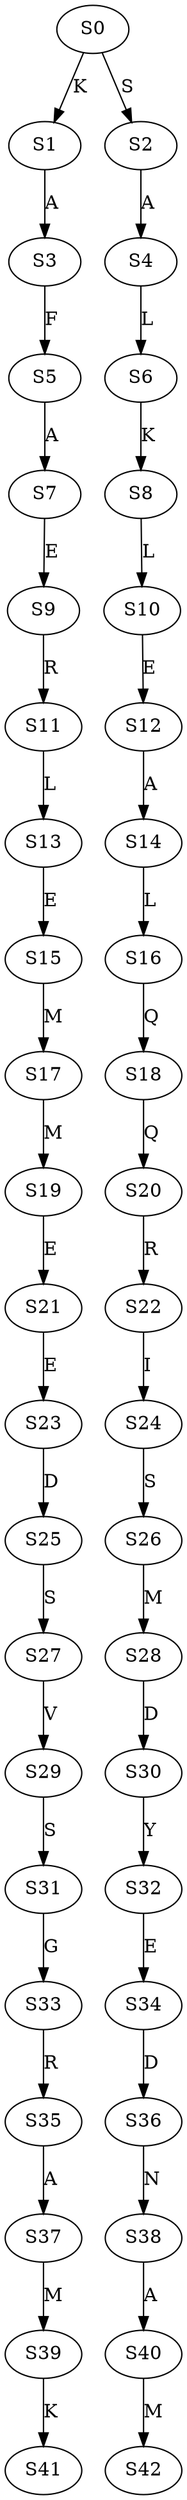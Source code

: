 strict digraph  {
	S0 -> S1 [ label = K ];
	S0 -> S2 [ label = S ];
	S1 -> S3 [ label = A ];
	S2 -> S4 [ label = A ];
	S3 -> S5 [ label = F ];
	S4 -> S6 [ label = L ];
	S5 -> S7 [ label = A ];
	S6 -> S8 [ label = K ];
	S7 -> S9 [ label = E ];
	S8 -> S10 [ label = L ];
	S9 -> S11 [ label = R ];
	S10 -> S12 [ label = E ];
	S11 -> S13 [ label = L ];
	S12 -> S14 [ label = A ];
	S13 -> S15 [ label = E ];
	S14 -> S16 [ label = L ];
	S15 -> S17 [ label = M ];
	S16 -> S18 [ label = Q ];
	S17 -> S19 [ label = M ];
	S18 -> S20 [ label = Q ];
	S19 -> S21 [ label = E ];
	S20 -> S22 [ label = R ];
	S21 -> S23 [ label = E ];
	S22 -> S24 [ label = I ];
	S23 -> S25 [ label = D ];
	S24 -> S26 [ label = S ];
	S25 -> S27 [ label = S ];
	S26 -> S28 [ label = M ];
	S27 -> S29 [ label = V ];
	S28 -> S30 [ label = D ];
	S29 -> S31 [ label = S ];
	S30 -> S32 [ label = Y ];
	S31 -> S33 [ label = G ];
	S32 -> S34 [ label = E ];
	S33 -> S35 [ label = R ];
	S34 -> S36 [ label = D ];
	S35 -> S37 [ label = A ];
	S36 -> S38 [ label = N ];
	S37 -> S39 [ label = M ];
	S38 -> S40 [ label = A ];
	S39 -> S41 [ label = K ];
	S40 -> S42 [ label = M ];
}
